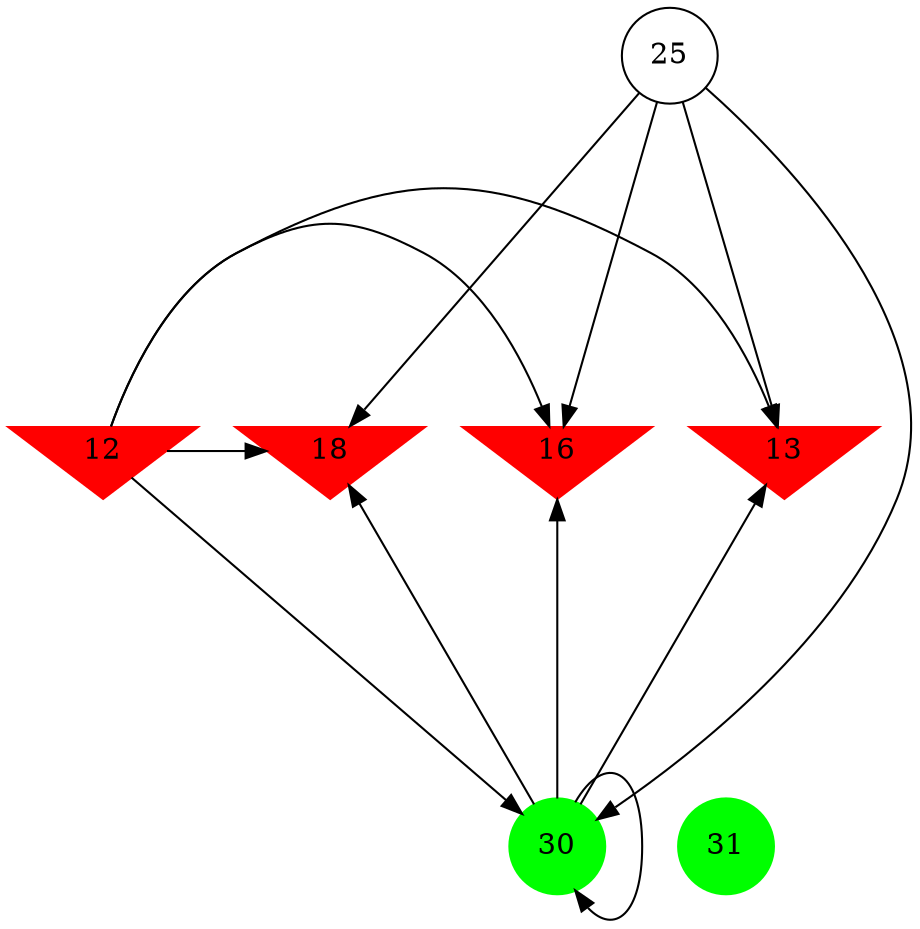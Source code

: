digraph brain {
	ranksep=2.0;
	12 [shape=invtriangle,style=filled,color=red];
	13 [shape=invtriangle,style=filled,color=red];
	16 [shape=invtriangle,style=filled,color=red];
	18 [shape=invtriangle,style=filled,color=red];
	25 [shape=circle,color=black];
	30 [shape=circle,style=filled,color=green];
	31 [shape=circle,style=filled,color=green];
	25	->	16;
	25	->	13;
	25	->	18;
	25	->	30;
	12	->	16;
	12	->	13;
	12	->	18;
	12	->	30;
	30	->	16;
	30	->	13;
	30	->	18;
	30	->	30;
	{ rank=same; 12; 13; 16; 18; }
	{ rank=same; 25; }
	{ rank=same; 30; 31; }
}

